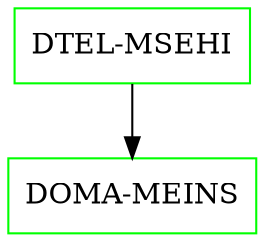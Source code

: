 digraph G {
  "DTEL-MSEHI" [shape=box,color=green];
  "DOMA-MEINS" [shape=box,color=green,URL="./DOMA_MEINS.html"];
  "DTEL-MSEHI" -> "DOMA-MEINS";
}
